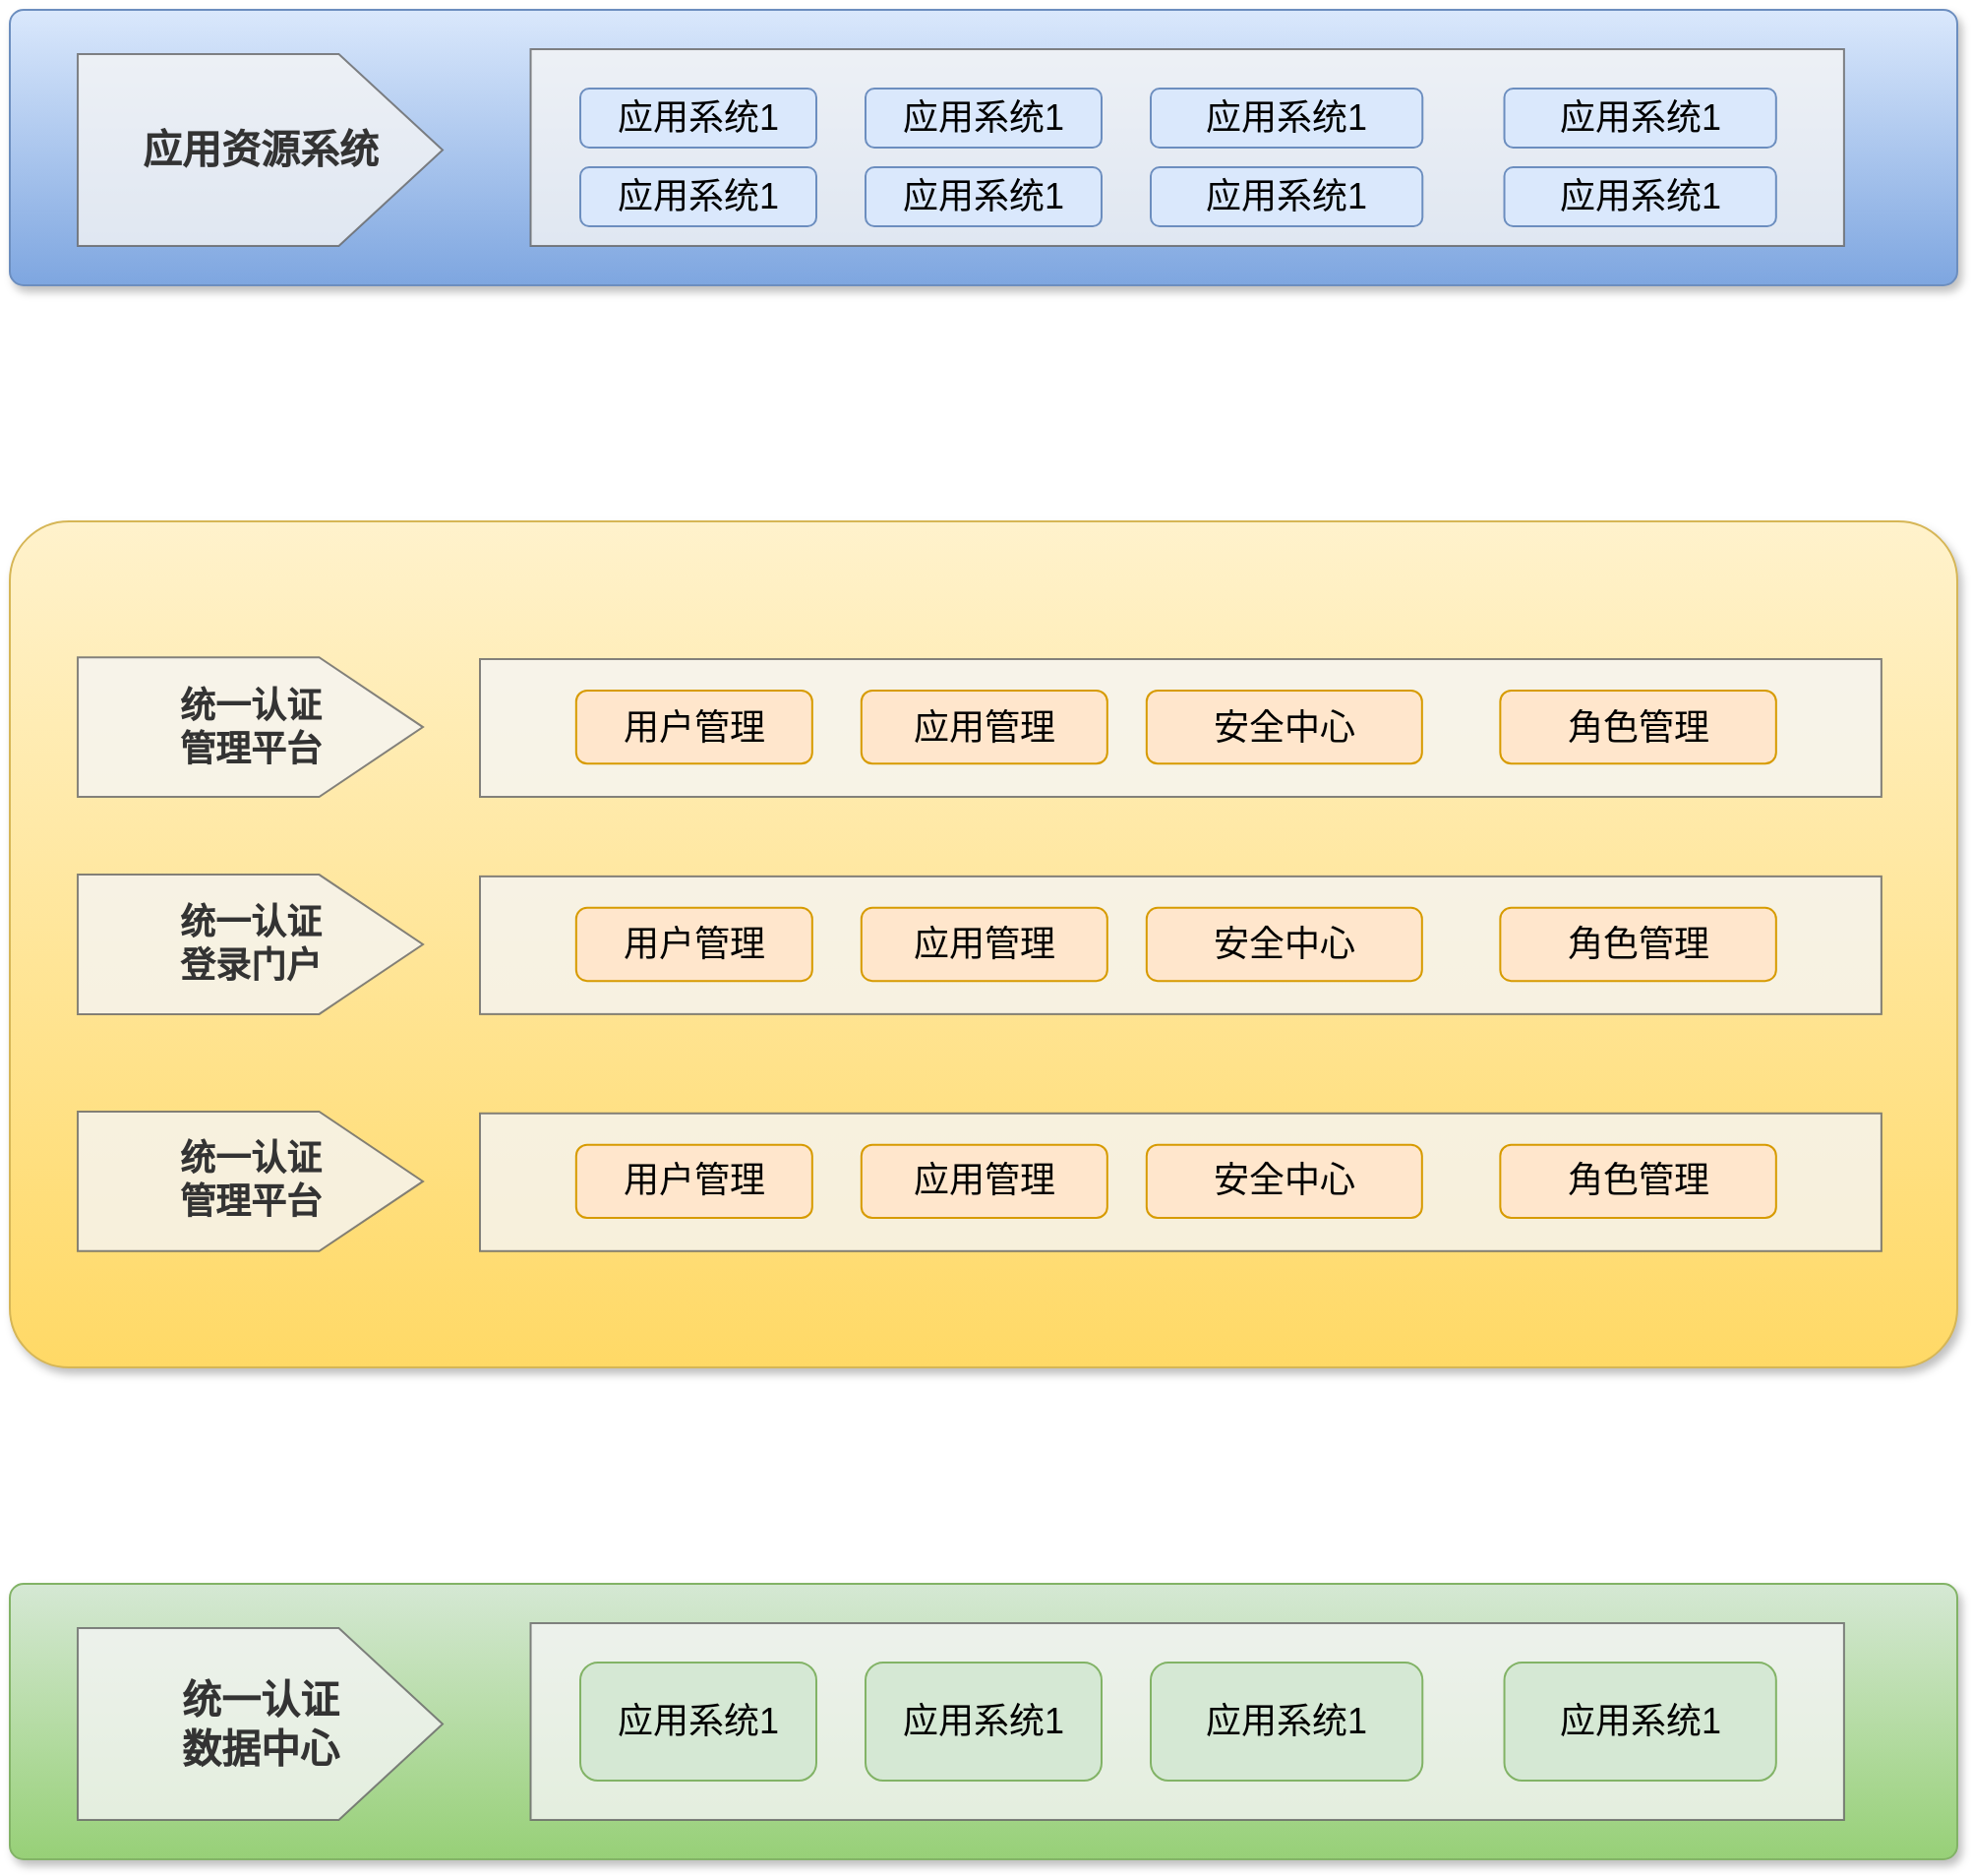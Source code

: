 <mxfile version="18.2.0" type="github">
  <diagram name="Page-1" id="d9b1e647-80fa-b4a2-5024-87a742678bcc">
    <mxGraphModel dx="1335" dy="808" grid="1" gridSize="10" guides="1" tooltips="1" connect="1" arrows="0" fold="1" page="1" pageScale="1" pageWidth="600" pageHeight="1500" background="none" math="0" shadow="0">
      <root>
        <mxCell id="0" />
        <mxCell id="1" parent="0" />
        <mxCell id="57fe6abec08f04cb-7" value="" style="text;html=1;strokeColor=#6c8ebf;fillColor=#dae8fc;align=center;verticalAlign=middle;whiteSpace=wrap;fontSize=54;fontStyle=1;shadow=1;rounded=1;glass=0;sketch=0;arcSize=5;gradientColor=#7ea6e0;" parent="1" vertex="1">
          <mxGeometry x="50" y="90" width="990" height="140" as="geometry" />
        </mxCell>
        <mxCell id="60hh8dOJ01memG8-q0ME-10" value="" style="rounded=0;whiteSpace=wrap;html=1;shadow=0;glass=0;sketch=0;fontSize=20;fillColor=#f5f5f5;fontColor=#333333;strokeColor=#666666;opacity=80;" vertex="1" parent="57fe6abec08f04cb-7">
          <mxGeometry x="264.767" y="20" width="667.674" height="100" as="geometry" />
        </mxCell>
        <mxCell id="60hh8dOJ01memG8-q0ME-2" value="&lt;font style=&quot;font-size: 18px;&quot;&gt;应用系统1&lt;/font&gt;" style="rounded=1;whiteSpace=wrap;html=1;shadow=0;glass=0;sketch=0;fillColor=#dae8fc;strokeColor=#6c8ebf;gradientColor=none;" vertex="1" parent="57fe6abec08f04cb-7">
          <mxGeometry x="290" y="40" width="120" height="30" as="geometry" />
        </mxCell>
        <mxCell id="60hh8dOJ01memG8-q0ME-9" value="&lt;span style=&quot;color: rgb(51, 51, 51);&quot;&gt;&lt;b&gt;&lt;font style=&quot;font-size: 20px;&quot;&gt;应用资源系统&lt;/font&gt;&lt;/b&gt;&lt;/span&gt;" style="html=1;shadow=0;dashed=0;align=center;verticalAlign=middle;shape=mxgraph.arrows2.arrow;dy=0;dx=52.76;notch=0;rounded=0;glass=0;sketch=0;fontSize=18;fillColor=#f5f5f5;fontColor=#333333;strokeColor=#666666;whiteSpace=wrap;opacity=80;" vertex="1" parent="57fe6abec08f04cb-7">
          <mxGeometry x="34.53" y="22.5" width="185.47" height="97.5" as="geometry" />
        </mxCell>
        <mxCell id="60hh8dOJ01memG8-q0ME-16" value="&lt;font style=&quot;font-size: 18px;&quot;&gt;应用系统1&lt;/font&gt;" style="rounded=1;whiteSpace=wrap;html=1;shadow=0;glass=0;sketch=0;fillColor=#dae8fc;strokeColor=#6c8ebf;gradientColor=none;" vertex="1" parent="57fe6abec08f04cb-7">
          <mxGeometry x="759.767" y="40" width="138.14" height="30" as="geometry" />
        </mxCell>
        <mxCell id="60hh8dOJ01memG8-q0ME-15" value="&lt;font style=&quot;font-size: 18px;&quot;&gt;应用系统1&lt;/font&gt;" style="rounded=1;whiteSpace=wrap;html=1;shadow=0;glass=0;sketch=0;fillColor=#dae8fc;strokeColor=#6c8ebf;gradientColor=none;" vertex="1" parent="57fe6abec08f04cb-7">
          <mxGeometry x="579.998" y="40" width="138.14" height="30" as="geometry" />
        </mxCell>
        <mxCell id="60hh8dOJ01memG8-q0ME-14" value="&lt;font style=&quot;font-size: 18px;&quot;&gt;应用系统1&lt;/font&gt;" style="rounded=1;whiteSpace=wrap;html=1;shadow=0;glass=0;sketch=0;fillColor=#dae8fc;strokeColor=#6c8ebf;gradientColor=none;" vertex="1" parent="57fe6abec08f04cb-7">
          <mxGeometry x="759.767" y="80" width="138.14" height="30" as="geometry" />
        </mxCell>
        <mxCell id="60hh8dOJ01memG8-q0ME-13" value="&lt;font style=&quot;font-size: 18px;&quot;&gt;应用系统1&lt;/font&gt;" style="rounded=1;whiteSpace=wrap;html=1;shadow=0;glass=0;sketch=0;fillColor=#dae8fc;strokeColor=#6c8ebf;gradientColor=none;" vertex="1" parent="57fe6abec08f04cb-7">
          <mxGeometry x="579.998" y="80" width="138.14" height="30" as="geometry" />
        </mxCell>
        <mxCell id="60hh8dOJ01memG8-q0ME-12" value="&lt;font style=&quot;font-size: 18px;&quot;&gt;应用系统1&lt;/font&gt;" style="rounded=1;whiteSpace=wrap;html=1;shadow=0;glass=0;sketch=0;fillColor=#dae8fc;strokeColor=#6c8ebf;gradientColor=none;" vertex="1" parent="57fe6abec08f04cb-7">
          <mxGeometry x="435" y="40" width="120" height="30" as="geometry" />
        </mxCell>
        <mxCell id="60hh8dOJ01memG8-q0ME-11" value="&lt;font style=&quot;font-size: 18px;&quot;&gt;应用系统1&lt;/font&gt;" style="rounded=1;whiteSpace=wrap;html=1;shadow=0;glass=0;sketch=0;fillColor=#dae8fc;strokeColor=#6c8ebf;gradientColor=none;" vertex="1" parent="57fe6abec08f04cb-7">
          <mxGeometry x="290" y="80" width="120" height="30" as="geometry" />
        </mxCell>
        <mxCell id="60hh8dOJ01memG8-q0ME-17" value="&lt;font style=&quot;font-size: 18px;&quot;&gt;应用系统1&lt;/font&gt;" style="rounded=1;whiteSpace=wrap;html=1;shadow=0;glass=0;sketch=0;fillColor=#dae8fc;strokeColor=#6c8ebf;gradientColor=none;" vertex="1" parent="57fe6abec08f04cb-7">
          <mxGeometry x="435" y="80" width="120" height="30" as="geometry" />
        </mxCell>
        <mxCell id="60hh8dOJ01memG8-q0ME-18" value="" style="text;html=1;strokeColor=#d6b656;fillColor=#fff2cc;align=center;verticalAlign=middle;whiteSpace=wrap;fontSize=54;fontStyle=1;shadow=1;rounded=1;glass=0;sketch=0;arcSize=7;gradientColor=#ffd966;" vertex="1" parent="1">
          <mxGeometry x="50" y="350" width="990" height="430" as="geometry" />
        </mxCell>
        <mxCell id="60hh8dOJ01memG8-q0ME-19" value="" style="rounded=0;whiteSpace=wrap;html=1;shadow=0;glass=0;sketch=0;fontSize=20;fillColor=#f5f5f5;fontColor=#333333;strokeColor=#666666;opacity=80;" vertex="1" parent="60hh8dOJ01memG8-q0ME-18">
          <mxGeometry x="239" y="70" width="712.44" height="70" as="geometry" />
        </mxCell>
        <mxCell id="60hh8dOJ01memG8-q0ME-20" value="&lt;font style=&quot;font-size: 18px;&quot;&gt;用户管理&lt;/font&gt;" style="rounded=1;whiteSpace=wrap;html=1;shadow=0;glass=0;sketch=0;fillColor=#ffe6cc;strokeColor=#d79b00;" vertex="1" parent="60hh8dOJ01memG8-q0ME-18">
          <mxGeometry x="287.91" y="85.99" width="120" height="37.14" as="geometry" />
        </mxCell>
        <mxCell id="60hh8dOJ01memG8-q0ME-21" value="&lt;div style=&quot;&quot;&gt;&lt;b style=&quot;background-color: initial;&quot;&gt;统一认证&lt;/b&gt;&lt;/div&gt;&lt;span style=&quot;color: rgb(51, 51, 51);&quot;&gt;&lt;div style=&quot;&quot;&gt;&lt;b style=&quot;background-color: initial;&quot;&gt;管理平台&lt;/b&gt;&lt;/div&gt;&lt;/span&gt;" style="html=1;shadow=0;dashed=0;align=center;verticalAlign=middle;shape=mxgraph.arrows2.arrow;dy=0;dx=52.76;notch=0;rounded=0;glass=0;sketch=0;fontSize=18;fillColor=#f5f5f5;fontColor=#333333;strokeColor=#666666;whiteSpace=wrap;opacity=80;" vertex="1" parent="60hh8dOJ01memG8-q0ME-18">
          <mxGeometry x="34.53" y="69.11" width="175.47" height="70.89" as="geometry" />
        </mxCell>
        <mxCell id="60hh8dOJ01memG8-q0ME-22" value="&lt;font style=&quot;font-size: 18px;&quot;&gt;角色管理&lt;/font&gt;" style="rounded=1;whiteSpace=wrap;html=1;shadow=0;glass=0;sketch=0;fillColor=#ffe6cc;strokeColor=#d79b00;" vertex="1" parent="60hh8dOJ01memG8-q0ME-18">
          <mxGeometry x="757.68" y="85.99" width="140.23" height="37.14" as="geometry" />
        </mxCell>
        <mxCell id="60hh8dOJ01memG8-q0ME-23" value="&lt;font style=&quot;font-size: 18px;&quot;&gt;安全中心&lt;/font&gt;" style="rounded=1;whiteSpace=wrap;html=1;shadow=0;glass=0;sketch=0;fillColor=#ffe6cc;strokeColor=#d79b00;" vertex="1" parent="60hh8dOJ01memG8-q0ME-18">
          <mxGeometry x="577.91" y="85.99" width="140" height="37.14" as="geometry" />
        </mxCell>
        <mxCell id="60hh8dOJ01memG8-q0ME-26" value="&lt;font style=&quot;font-size: 18px;&quot;&gt;应用管理&lt;/font&gt;" style="rounded=1;whiteSpace=wrap;html=1;shadow=0;glass=0;sketch=0;fillColor=#ffe6cc;strokeColor=#d79b00;" vertex="1" parent="60hh8dOJ01memG8-q0ME-18">
          <mxGeometry x="432.91" y="85.99" width="125" height="37.14" as="geometry" />
        </mxCell>
        <mxCell id="60hh8dOJ01memG8-q0ME-29" value="" style="rounded=0;whiteSpace=wrap;html=1;shadow=0;glass=0;sketch=0;fontSize=20;fillColor=#f5f5f5;fontColor=#333333;strokeColor=#666666;opacity=80;" vertex="1" parent="60hh8dOJ01memG8-q0ME-18">
          <mxGeometry x="239" y="180.44" width="712.44" height="70" as="geometry" />
        </mxCell>
        <mxCell id="60hh8dOJ01memG8-q0ME-30" value="&lt;font style=&quot;font-size: 18px;&quot;&gt;用户管理&lt;/font&gt;" style="rounded=1;whiteSpace=wrap;html=1;shadow=0;glass=0;sketch=0;fillColor=#ffe6cc;strokeColor=#d79b00;" vertex="1" parent="60hh8dOJ01memG8-q0ME-18">
          <mxGeometry x="287.91" y="196.43" width="120" height="37.14" as="geometry" />
        </mxCell>
        <mxCell id="60hh8dOJ01memG8-q0ME-31" value="&lt;span style=&quot;color: rgb(51, 51, 51);&quot;&gt;&lt;b&gt;&lt;font style=&quot;font-size: 18px;&quot;&gt;统一认证&lt;br&gt;登录门户&lt;/font&gt;&lt;/b&gt;&lt;/span&gt;" style="html=1;shadow=0;dashed=0;align=center;verticalAlign=middle;shape=mxgraph.arrows2.arrow;dy=0;dx=52.76;notch=0;rounded=0;glass=0;sketch=0;fontSize=18;fillColor=#f5f5f5;fontColor=#333333;strokeColor=#666666;whiteSpace=wrap;opacity=80;" vertex="1" parent="60hh8dOJ01memG8-q0ME-18">
          <mxGeometry x="34.53" y="179.55" width="175.47" height="70.89" as="geometry" />
        </mxCell>
        <mxCell id="60hh8dOJ01memG8-q0ME-32" value="&lt;font style=&quot;font-size: 18px;&quot;&gt;角色管理&lt;/font&gt;" style="rounded=1;whiteSpace=wrap;html=1;shadow=0;glass=0;sketch=0;fillColor=#ffe6cc;strokeColor=#d79b00;" vertex="1" parent="60hh8dOJ01memG8-q0ME-18">
          <mxGeometry x="757.68" y="196.43" width="140.23" height="37.14" as="geometry" />
        </mxCell>
        <mxCell id="60hh8dOJ01memG8-q0ME-33" value="&lt;font style=&quot;font-size: 18px;&quot;&gt;安全中心&lt;/font&gt;" style="rounded=1;whiteSpace=wrap;html=1;shadow=0;glass=0;sketch=0;fillColor=#ffe6cc;strokeColor=#d79b00;" vertex="1" parent="60hh8dOJ01memG8-q0ME-18">
          <mxGeometry x="577.91" y="196.43" width="140" height="37.14" as="geometry" />
        </mxCell>
        <mxCell id="60hh8dOJ01memG8-q0ME-34" value="&lt;font style=&quot;font-size: 18px;&quot;&gt;应用管理&lt;/font&gt;" style="rounded=1;whiteSpace=wrap;html=1;shadow=0;glass=0;sketch=0;fillColor=#ffe6cc;strokeColor=#d79b00;" vertex="1" parent="60hh8dOJ01memG8-q0ME-18">
          <mxGeometry x="432.91" y="196.43" width="125" height="37.14" as="geometry" />
        </mxCell>
        <mxCell id="60hh8dOJ01memG8-q0ME-35" value="" style="rounded=0;whiteSpace=wrap;html=1;shadow=0;glass=0;sketch=0;fontSize=20;fillColor=#f5f5f5;fontColor=#333333;strokeColor=#666666;opacity=80;" vertex="1" parent="60hh8dOJ01memG8-q0ME-18">
          <mxGeometry x="239" y="300.89" width="712.44" height="70" as="geometry" />
        </mxCell>
        <mxCell id="60hh8dOJ01memG8-q0ME-36" value="&lt;font style=&quot;font-size: 18px;&quot;&gt;用户管理&lt;/font&gt;" style="rounded=1;whiteSpace=wrap;html=1;shadow=0;glass=0;sketch=0;fillColor=#ffe6cc;strokeColor=#d79b00;" vertex="1" parent="60hh8dOJ01memG8-q0ME-18">
          <mxGeometry x="287.91" y="316.88" width="120" height="37.14" as="geometry" />
        </mxCell>
        <mxCell id="60hh8dOJ01memG8-q0ME-37" value="&lt;span style=&quot;color: rgb(51, 51, 51);&quot;&gt;&lt;b&gt;&lt;font style=&quot;font-size: 18px;&quot;&gt;统一认证&lt;br&gt;管理平台&lt;/font&gt;&lt;/b&gt;&lt;/span&gt;" style="html=1;shadow=0;dashed=0;align=center;verticalAlign=middle;shape=mxgraph.arrows2.arrow;dy=0;dx=52.76;notch=0;rounded=0;glass=0;sketch=0;fontSize=18;fillColor=#f5f5f5;fontColor=#333333;strokeColor=#666666;whiteSpace=wrap;opacity=80;" vertex="1" parent="60hh8dOJ01memG8-q0ME-18">
          <mxGeometry x="34.53" y="300" width="175.47" height="70.89" as="geometry" />
        </mxCell>
        <mxCell id="60hh8dOJ01memG8-q0ME-38" value="&lt;font style=&quot;font-size: 18px;&quot;&gt;角色管理&lt;/font&gt;" style="rounded=1;whiteSpace=wrap;html=1;shadow=0;glass=0;sketch=0;fillColor=#ffe6cc;strokeColor=#d79b00;" vertex="1" parent="60hh8dOJ01memG8-q0ME-18">
          <mxGeometry x="757.68" y="316.88" width="140.23" height="37.14" as="geometry" />
        </mxCell>
        <mxCell id="60hh8dOJ01memG8-q0ME-39" value="&lt;font style=&quot;font-size: 18px;&quot;&gt;安全中心&lt;/font&gt;" style="rounded=1;whiteSpace=wrap;html=1;shadow=0;glass=0;sketch=0;fillColor=#ffe6cc;strokeColor=#d79b00;" vertex="1" parent="60hh8dOJ01memG8-q0ME-18">
          <mxGeometry x="577.91" y="316.88" width="140" height="37.14" as="geometry" />
        </mxCell>
        <mxCell id="60hh8dOJ01memG8-q0ME-40" value="&lt;font style=&quot;font-size: 18px;&quot;&gt;应用管理&lt;/font&gt;" style="rounded=1;whiteSpace=wrap;html=1;shadow=0;glass=0;sketch=0;fillColor=#ffe6cc;strokeColor=#d79b00;" vertex="1" parent="60hh8dOJ01memG8-q0ME-18">
          <mxGeometry x="432.91" y="316.88" width="125" height="37.14" as="geometry" />
        </mxCell>
        <mxCell id="60hh8dOJ01memG8-q0ME-41" value="" style="text;html=1;strokeColor=#82b366;fillColor=#d5e8d4;align=center;verticalAlign=middle;whiteSpace=wrap;fontSize=54;fontStyle=1;shadow=1;rounded=1;glass=0;sketch=0;gradientColor=#97d077;arcSize=5;" vertex="1" parent="1">
          <mxGeometry x="50" y="890" width="990" height="140" as="geometry" />
        </mxCell>
        <mxCell id="60hh8dOJ01memG8-q0ME-42" value="" style="rounded=0;whiteSpace=wrap;html=1;shadow=0;glass=0;sketch=0;fontSize=20;fillColor=#f5f5f5;fontColor=#333333;strokeColor=#666666;opacity=80;" vertex="1" parent="60hh8dOJ01memG8-q0ME-41">
          <mxGeometry x="264.767" y="20" width="667.674" height="100" as="geometry" />
        </mxCell>
        <mxCell id="60hh8dOJ01memG8-q0ME-43" value="&lt;font style=&quot;font-size: 18px;&quot;&gt;应用系统1&lt;/font&gt;" style="rounded=1;whiteSpace=wrap;html=1;shadow=0;glass=0;sketch=0;fillColor=#d5e8d4;strokeColor=#82b366;gradientColor=none;" vertex="1" parent="60hh8dOJ01memG8-q0ME-41">
          <mxGeometry x="290" y="40" width="120" height="60" as="geometry" />
        </mxCell>
        <mxCell id="60hh8dOJ01memG8-q0ME-44" value="&lt;span style=&quot;color: rgb(51, 51, 51);&quot;&gt;&lt;b&gt;&lt;font style=&quot;font-size: 20px;&quot;&gt;统一认证&lt;br&gt;数据中心&lt;br&gt;&lt;/font&gt;&lt;/b&gt;&lt;/span&gt;" style="html=1;shadow=0;dashed=0;align=center;verticalAlign=middle;shape=mxgraph.arrows2.arrow;dy=0;dx=52.76;notch=0;rounded=0;glass=0;sketch=0;fontSize=18;fillColor=#f5f5f5;fontColor=#333333;strokeColor=#666666;whiteSpace=wrap;opacity=80;" vertex="1" parent="60hh8dOJ01memG8-q0ME-41">
          <mxGeometry x="34.53" y="22.5" width="185.47" height="97.5" as="geometry" />
        </mxCell>
        <mxCell id="60hh8dOJ01memG8-q0ME-45" value="&lt;font style=&quot;font-size: 18px;&quot;&gt;应用系统1&lt;/font&gt;" style="rounded=1;whiteSpace=wrap;html=1;shadow=0;glass=0;sketch=0;fillColor=#d5e8d4;strokeColor=#82b366;gradientColor=none;" vertex="1" parent="60hh8dOJ01memG8-q0ME-41">
          <mxGeometry x="759.77" y="40" width="138.14" height="60" as="geometry" />
        </mxCell>
        <mxCell id="60hh8dOJ01memG8-q0ME-46" value="&lt;font style=&quot;font-size: 18px;&quot;&gt;应用系统1&lt;/font&gt;" style="rounded=1;whiteSpace=wrap;html=1;shadow=0;glass=0;sketch=0;fillColor=#d5e8d4;strokeColor=#82b366;gradientColor=none;" vertex="1" parent="60hh8dOJ01memG8-q0ME-41">
          <mxGeometry x="580" y="40" width="138.14" height="60" as="geometry" />
        </mxCell>
        <mxCell id="60hh8dOJ01memG8-q0ME-49" value="&lt;font style=&quot;font-size: 18px;&quot;&gt;应用系统1&lt;/font&gt;" style="rounded=1;whiteSpace=wrap;html=1;shadow=0;glass=0;sketch=0;fillColor=#d5e8d4;strokeColor=#82b366;gradientColor=none;" vertex="1" parent="60hh8dOJ01memG8-q0ME-41">
          <mxGeometry x="435" y="40" width="120" height="60" as="geometry" />
        </mxCell>
      </root>
    </mxGraphModel>
  </diagram>
</mxfile>
